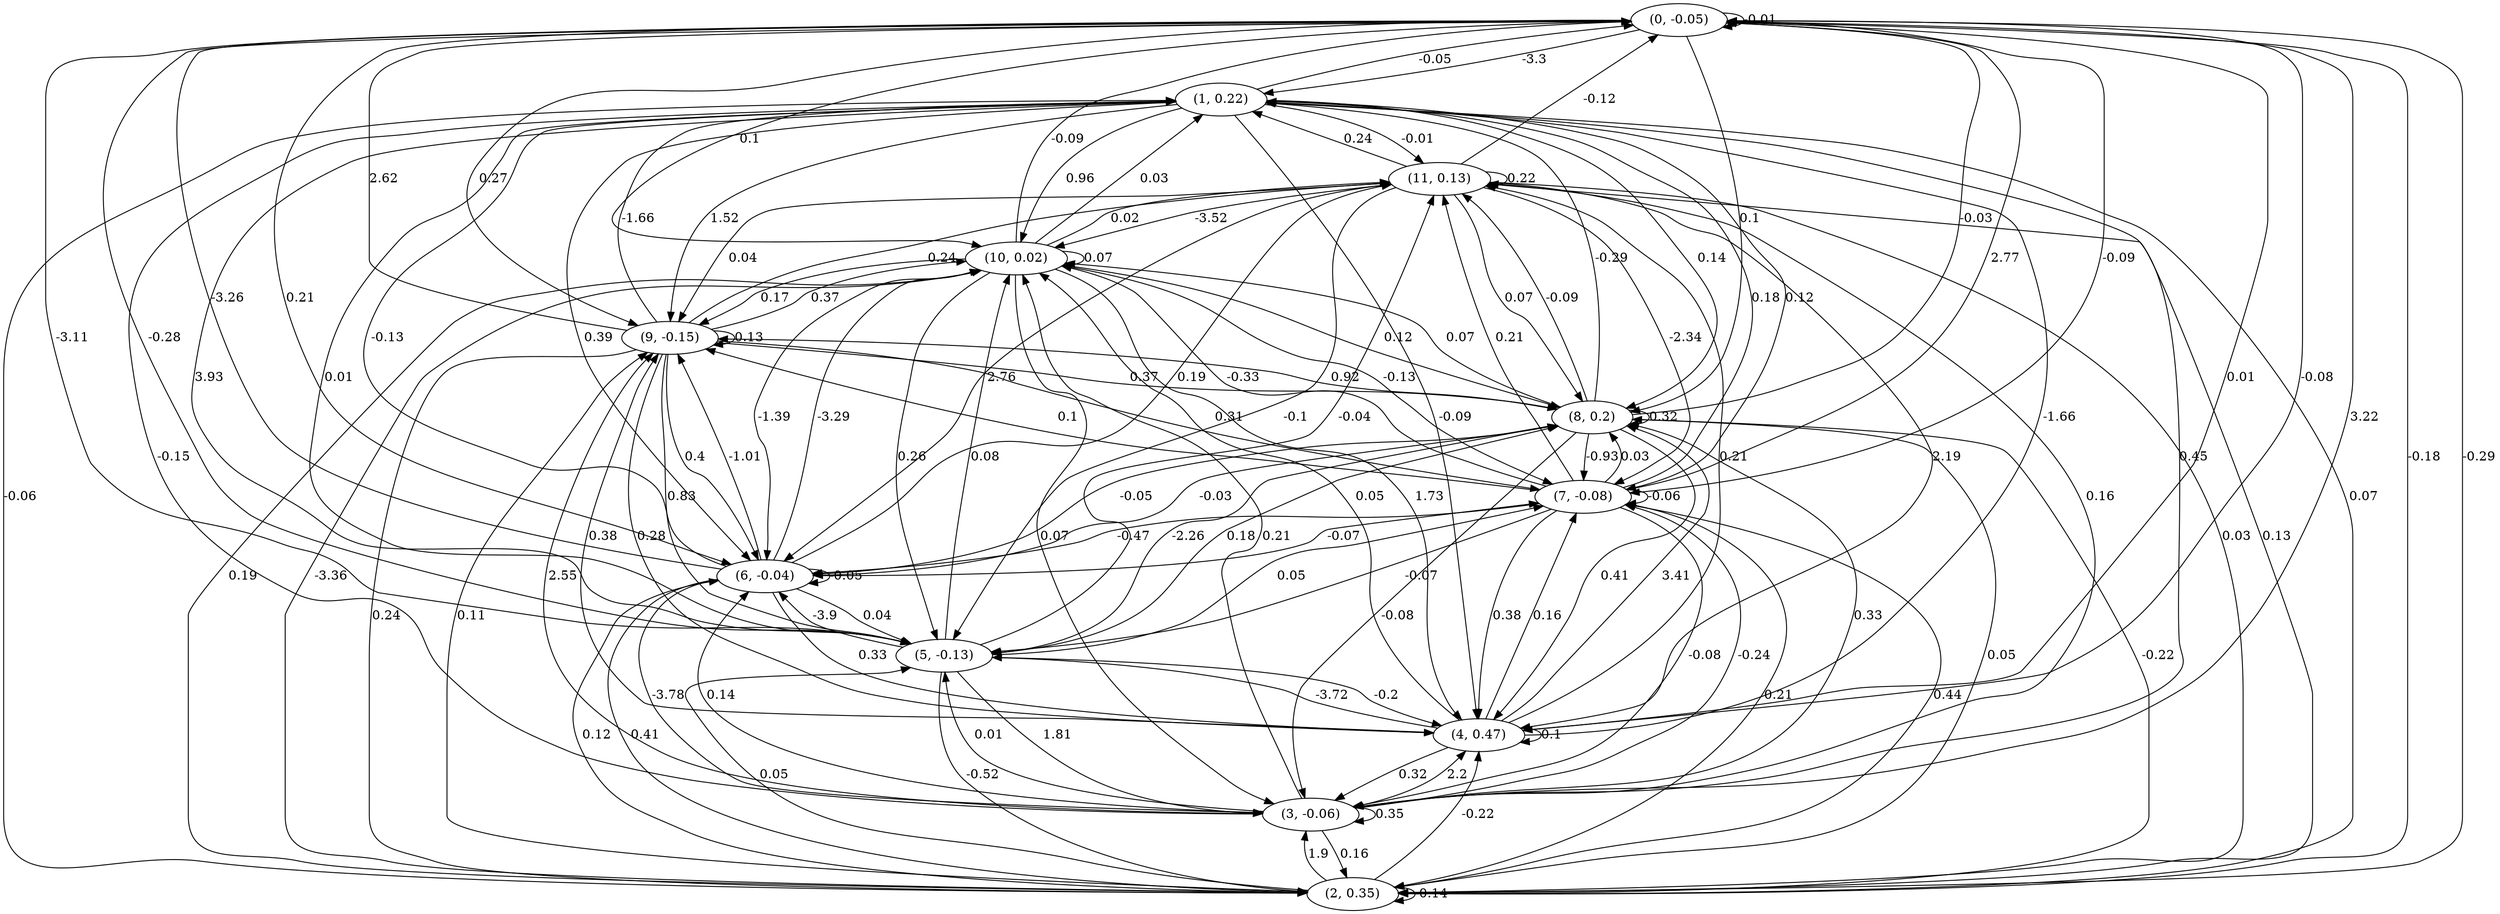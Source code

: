 digraph {
    0 [ label = "(0, -0.05)" ]
    1 [ label = "(1, 0.22)" ]
    2 [ label = "(2, 0.35)" ]
    3 [ label = "(3, -0.06)" ]
    4 [ label = "(4, 0.47)" ]
    5 [ label = "(5, -0.13)" ]
    6 [ label = "(6, -0.04)" ]
    7 [ label = "(7, -0.08)" ]
    8 [ label = "(8, 0.2)" ]
    9 [ label = "(9, -0.15)" ]
    10 [ label = "(10, 0.02)" ]
    11 [ label = "(11, 0.13)" ]
    0 -> 0 [ label = "-0.01" ]
    2 -> 2 [ label = "-0.14" ]
    3 -> 3 [ label = "0.35" ]
    4 -> 4 [ label = "0.1" ]
    6 -> 6 [ label = "-0.05" ]
    7 -> 7 [ label = "-0.06" ]
    8 -> 8 [ label = "0.32" ]
    9 -> 9 [ label = "0.13" ]
    10 -> 10 [ label = "0.07" ]
    11 -> 11 [ label = "0.22" ]
    1 -> 0 [ label = "-0.05" ]
    2 -> 0 [ label = "-0.29" ]
    3 -> 0 [ label = "3.22" ]
    4 -> 0 [ label = "-0.08" ]
    5 -> 0 [ label = "-0.28" ]
    6 -> 0 [ label = "-3.26" ]
    7 -> 0 [ label = "2.77" ]
    8 -> 0 [ label = "-0.03" ]
    9 -> 0 [ label = "2.62" ]
    10 -> 0 [ label = "-0.09" ]
    11 -> 0 [ label = "-0.12" ]
    0 -> 1 [ label = "-3.3" ]
    2 -> 1 [ label = "-0.06" ]
    3 -> 1 [ label = "-0.15" ]
    4 -> 1 [ label = "-1.66" ]
    5 -> 1 [ label = "0.01" ]
    6 -> 1 [ label = "-0.13" ]
    7 -> 1 [ label = "0.18" ]
    8 -> 1 [ label = "-0.29" ]
    9 -> 1 [ label = "-1.66" ]
    10 -> 1 [ label = "0.03" ]
    11 -> 1 [ label = "0.24" ]
    0 -> 2 [ label = "-0.18" ]
    1 -> 2 [ label = "0.07" ]
    3 -> 2 [ label = "0.16" ]
    5 -> 2 [ label = "-0.52" ]
    6 -> 2 [ label = "0.41" ]
    7 -> 2 [ label = "0.21" ]
    8 -> 2 [ label = "0.05" ]
    9 -> 2 [ label = "0.24" ]
    10 -> 2 [ label = "-3.36" ]
    11 -> 2 [ label = "0.03" ]
    1 -> 3 [ label = "0.45" ]
    2 -> 3 [ label = "1.9" ]
    4 -> 3 [ label = "0.32" ]
    5 -> 3 [ label = "1.81" ]
    6 -> 3 [ label = "-3.78" ]
    7 -> 3 [ label = "-0.08" ]
    8 -> 3 [ label = "-0.08" ]
    10 -> 3 [ label = "0.07" ]
    0 -> 4 [ label = "0.01" ]
    1 -> 4 [ label = "-0.09" ]
    2 -> 4 [ label = "-0.22" ]
    3 -> 4 [ label = "2.2" ]
    5 -> 4 [ label = "-0.2" ]
    6 -> 4 [ label = "0.33" ]
    7 -> 4 [ label = "0.38" ]
    8 -> 4 [ label = "0.41" ]
    9 -> 4 [ label = "0.28" ]
    10 -> 4 [ label = "1.73" ]
    11 -> 4 [ label = "2.19" ]
    0 -> 5 [ label = "-3.11" ]
    1 -> 5 [ label = "3.93" ]
    2 -> 5 [ label = "0.05" ]
    3 -> 5 [ label = "0.01" ]
    4 -> 5 [ label = "-3.72" ]
    6 -> 5 [ label = "0.04" ]
    7 -> 5 [ label = "-0.07" ]
    8 -> 5 [ label = "-2.26" ]
    9 -> 5 [ label = "0.83" ]
    10 -> 5 [ label = "0.26" ]
    11 -> 5 [ label = "-0.1" ]
    0 -> 6 [ label = "0.21" ]
    1 -> 6 [ label = "0.39" ]
    2 -> 6 [ label = "0.12" ]
    3 -> 6 [ label = "0.14" ]
    5 -> 6 [ label = "-3.9" ]
    7 -> 6 [ label = "-0.47" ]
    8 -> 6 [ label = "-0.03" ]
    9 -> 6 [ label = "0.4" ]
    10 -> 6 [ label = "-1.39" ]
    11 -> 6 [ label = "2.76" ]
    0 -> 7 [ label = "-0.09" ]
    1 -> 7 [ label = "0.12" ]
    2 -> 7 [ label = "0.44" ]
    3 -> 7 [ label = "-0.24" ]
    4 -> 7 [ label = "0.16" ]
    5 -> 7 [ label = "0.05" ]
    6 -> 7 [ label = "-0.07" ]
    8 -> 7 [ label = "-0.93" ]
    9 -> 7 [ label = "0.31" ]
    10 -> 7 [ label = "-0.13" ]
    11 -> 7 [ label = "-2.34" ]
    0 -> 8 [ label = "0.1" ]
    1 -> 8 [ label = "0.14" ]
    2 -> 8 [ label = "-0.22" ]
    3 -> 8 [ label = "0.33" ]
    4 -> 8 [ label = "3.41" ]
    5 -> 8 [ label = "0.18" ]
    6 -> 8 [ label = "-0.05" ]
    7 -> 8 [ label = "0.03" ]
    9 -> 8 [ label = "0.37" ]
    10 -> 8 [ label = "0.12" ]
    11 -> 8 [ label = "0.07" ]
    0 -> 9 [ label = "0.27" ]
    1 -> 9 [ label = "1.52" ]
    2 -> 9 [ label = "0.11" ]
    3 -> 9 [ label = "2.55" ]
    4 -> 9 [ label = "0.38" ]
    6 -> 9 [ label = "-1.01" ]
    7 -> 9 [ label = "0.1" ]
    8 -> 9 [ label = "0.92" ]
    10 -> 9 [ label = "0.17" ]
    11 -> 9 [ label = "0.04" ]
    0 -> 10 [ label = "0.1" ]
    1 -> 10 [ label = "0.96" ]
    2 -> 10 [ label = "0.19" ]
    3 -> 10 [ label = "0.21" ]
    4 -> 10 [ label = "0.05" ]
    5 -> 10 [ label = "0.08" ]
    6 -> 10 [ label = "-3.29" ]
    7 -> 10 [ label = "-0.33" ]
    8 -> 10 [ label = "0.07" ]
    9 -> 10 [ label = "0.37" ]
    11 -> 10 [ label = "-3.52" ]
    1 -> 11 [ label = "-0.01" ]
    2 -> 11 [ label = "0.13" ]
    3 -> 11 [ label = "0.16" ]
    4 -> 11 [ label = "0.21" ]
    5 -> 11 [ label = "-0.04" ]
    6 -> 11 [ label = "0.19" ]
    7 -> 11 [ label = "0.21" ]
    8 -> 11 [ label = "-0.09" ]
    9 -> 11 [ label = "0.24" ]
    10 -> 11 [ label = "0.02" ]
}


